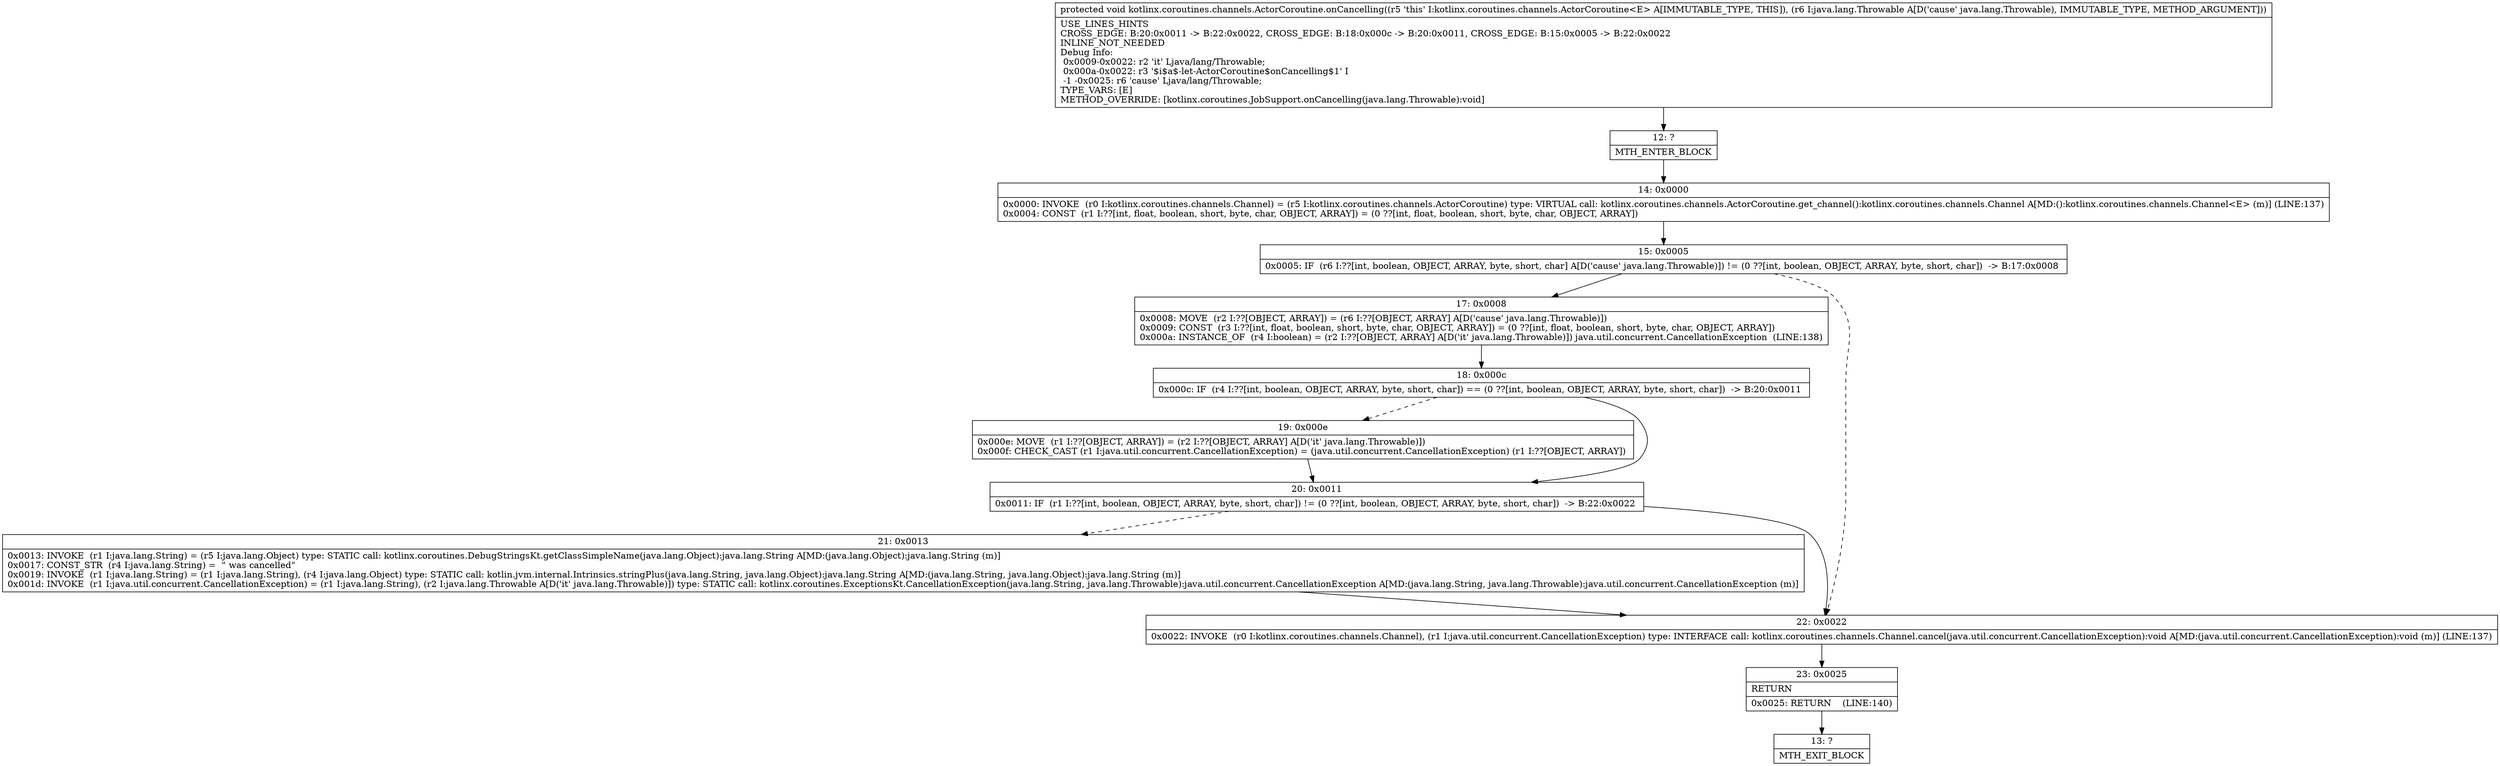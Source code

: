 digraph "CFG forkotlinx.coroutines.channels.ActorCoroutine.onCancelling(Ljava\/lang\/Throwable;)V" {
Node_12 [shape=record,label="{12\:\ ?|MTH_ENTER_BLOCK\l}"];
Node_14 [shape=record,label="{14\:\ 0x0000|0x0000: INVOKE  (r0 I:kotlinx.coroutines.channels.Channel) = (r5 I:kotlinx.coroutines.channels.ActorCoroutine) type: VIRTUAL call: kotlinx.coroutines.channels.ActorCoroutine.get_channel():kotlinx.coroutines.channels.Channel A[MD:():kotlinx.coroutines.channels.Channel\<E\> (m)] (LINE:137)\l0x0004: CONST  (r1 I:??[int, float, boolean, short, byte, char, OBJECT, ARRAY]) = (0 ??[int, float, boolean, short, byte, char, OBJECT, ARRAY]) \l}"];
Node_15 [shape=record,label="{15\:\ 0x0005|0x0005: IF  (r6 I:??[int, boolean, OBJECT, ARRAY, byte, short, char] A[D('cause' java.lang.Throwable)]) != (0 ??[int, boolean, OBJECT, ARRAY, byte, short, char])  \-\> B:17:0x0008 \l}"];
Node_17 [shape=record,label="{17\:\ 0x0008|0x0008: MOVE  (r2 I:??[OBJECT, ARRAY]) = (r6 I:??[OBJECT, ARRAY] A[D('cause' java.lang.Throwable)]) \l0x0009: CONST  (r3 I:??[int, float, boolean, short, byte, char, OBJECT, ARRAY]) = (0 ??[int, float, boolean, short, byte, char, OBJECT, ARRAY]) \l0x000a: INSTANCE_OF  (r4 I:boolean) = (r2 I:??[OBJECT, ARRAY] A[D('it' java.lang.Throwable)]) java.util.concurrent.CancellationException  (LINE:138)\l}"];
Node_18 [shape=record,label="{18\:\ 0x000c|0x000c: IF  (r4 I:??[int, boolean, OBJECT, ARRAY, byte, short, char]) == (0 ??[int, boolean, OBJECT, ARRAY, byte, short, char])  \-\> B:20:0x0011 \l}"];
Node_19 [shape=record,label="{19\:\ 0x000e|0x000e: MOVE  (r1 I:??[OBJECT, ARRAY]) = (r2 I:??[OBJECT, ARRAY] A[D('it' java.lang.Throwable)]) \l0x000f: CHECK_CAST (r1 I:java.util.concurrent.CancellationException) = (java.util.concurrent.CancellationException) (r1 I:??[OBJECT, ARRAY]) \l}"];
Node_20 [shape=record,label="{20\:\ 0x0011|0x0011: IF  (r1 I:??[int, boolean, OBJECT, ARRAY, byte, short, char]) != (0 ??[int, boolean, OBJECT, ARRAY, byte, short, char])  \-\> B:22:0x0022 \l}"];
Node_21 [shape=record,label="{21\:\ 0x0013|0x0013: INVOKE  (r1 I:java.lang.String) = (r5 I:java.lang.Object) type: STATIC call: kotlinx.coroutines.DebugStringsKt.getClassSimpleName(java.lang.Object):java.lang.String A[MD:(java.lang.Object):java.lang.String (m)]\l0x0017: CONST_STR  (r4 I:java.lang.String) =  \" was cancelled\" \l0x0019: INVOKE  (r1 I:java.lang.String) = (r1 I:java.lang.String), (r4 I:java.lang.Object) type: STATIC call: kotlin.jvm.internal.Intrinsics.stringPlus(java.lang.String, java.lang.Object):java.lang.String A[MD:(java.lang.String, java.lang.Object):java.lang.String (m)]\l0x001d: INVOKE  (r1 I:java.util.concurrent.CancellationException) = (r1 I:java.lang.String), (r2 I:java.lang.Throwable A[D('it' java.lang.Throwable)]) type: STATIC call: kotlinx.coroutines.ExceptionsKt.CancellationException(java.lang.String, java.lang.Throwable):java.util.concurrent.CancellationException A[MD:(java.lang.String, java.lang.Throwable):java.util.concurrent.CancellationException (m)]\l}"];
Node_22 [shape=record,label="{22\:\ 0x0022|0x0022: INVOKE  (r0 I:kotlinx.coroutines.channels.Channel), (r1 I:java.util.concurrent.CancellationException) type: INTERFACE call: kotlinx.coroutines.channels.Channel.cancel(java.util.concurrent.CancellationException):void A[MD:(java.util.concurrent.CancellationException):void (m)] (LINE:137)\l}"];
Node_23 [shape=record,label="{23\:\ 0x0025|RETURN\l|0x0025: RETURN    (LINE:140)\l}"];
Node_13 [shape=record,label="{13\:\ ?|MTH_EXIT_BLOCK\l}"];
MethodNode[shape=record,label="{protected void kotlinx.coroutines.channels.ActorCoroutine.onCancelling((r5 'this' I:kotlinx.coroutines.channels.ActorCoroutine\<E\> A[IMMUTABLE_TYPE, THIS]), (r6 I:java.lang.Throwable A[D('cause' java.lang.Throwable), IMMUTABLE_TYPE, METHOD_ARGUMENT]))  | USE_LINES_HINTS\lCROSS_EDGE: B:20:0x0011 \-\> B:22:0x0022, CROSS_EDGE: B:18:0x000c \-\> B:20:0x0011, CROSS_EDGE: B:15:0x0005 \-\> B:22:0x0022\lINLINE_NOT_NEEDED\lDebug Info:\l  0x0009\-0x0022: r2 'it' Ljava\/lang\/Throwable;\l  0x000a\-0x0022: r3 '$i$a$\-let\-ActorCoroutine$onCancelling$1' I\l  \-1 \-0x0025: r6 'cause' Ljava\/lang\/Throwable;\lTYPE_VARS: [E]\lMETHOD_OVERRIDE: [kotlinx.coroutines.JobSupport.onCancelling(java.lang.Throwable):void]\l}"];
MethodNode -> Node_12;Node_12 -> Node_14;
Node_14 -> Node_15;
Node_15 -> Node_17;
Node_15 -> Node_22[style=dashed];
Node_17 -> Node_18;
Node_18 -> Node_19[style=dashed];
Node_18 -> Node_20;
Node_19 -> Node_20;
Node_20 -> Node_21[style=dashed];
Node_20 -> Node_22;
Node_21 -> Node_22;
Node_22 -> Node_23;
Node_23 -> Node_13;
}

